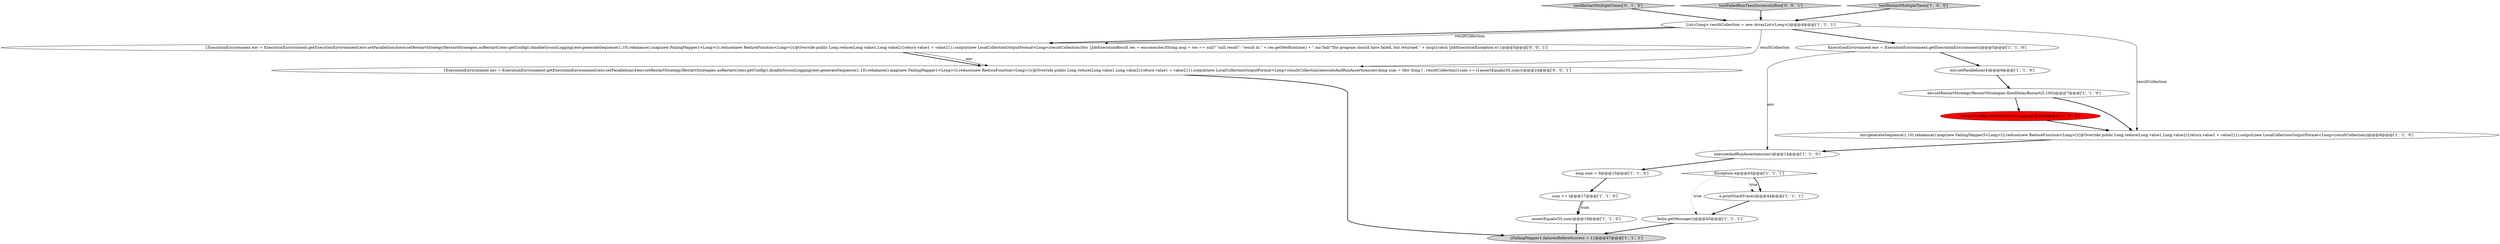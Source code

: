 digraph {
7 [style = filled, label = "env.setRestartStrategy(RestartStrategies.fixedDelayRestart(5,100))@@@7@@@['1', '1', '0']", fillcolor = white, shape = ellipse image = "AAA0AAABBB1BBB"];
15 [style = filled, label = "testRestartMultipleTimes['0', '1', '0']", fillcolor = lightgray, shape = diamond image = "AAA0AAABBB2BBB"];
16 [style = filled, label = "{ExecutionEnvironment env = ExecutionEnvironment.getExecutionEnvironment()env.setParallelism(4)env.setRestartStrategy(RestartStrategies.noRestart())env.getConfig().disableSysoutLogging()env.generateSequence(1,10).rebalance().map(new FailingMapper1<Long>()).reduce(new ReduceFunction<Long>(){@Override public Long reduce(Long value1,Long value2){return value1 + value2}}).output(new LocalCollectionOutputFormat<Long>(resultCollection))try {JobExecutionResult res = env.execute()String msg = res == null? \"null result\": \"result in \" + res.getNetRuntime() + \" ms\"fail(\"The program should have failed, but returned \" + msg)}catch (JobExecutionException e) }@@@5@@@['0', '0', '1']", fillcolor = white, shape = ellipse image = "AAA0AAABBB3BBB"];
18 [style = filled, label = "{ExecutionEnvironment env = ExecutionEnvironment.getExecutionEnvironment()env.setParallelism(4)env.setRestartStrategy(RestartStrategies.noRestart())env.getConfig().disableSysoutLogging()env.generateSequence(1,10).rebalance().map(new FailingMapper1<Long>()).reduce(new ReduceFunction<Long>(){@Override public Long reduce(Long value1,Long value2){return value1 + value2}}).output(new LocalCollectionOutputFormat<Long>(resultCollection))executeAndRunAssertions(env)long sum = 0for (long l : resultCollection){sum += l}assertEquals(55,sum)}@@@24@@@['0', '0', '1']", fillcolor = white, shape = ellipse image = "AAA0AAABBB3BBB"];
9 [style = filled, label = "ExecutionEnvironment env = ExecutionEnvironment.getExecutionEnvironment()@@@5@@@['1', '1', '0']", fillcolor = white, shape = ellipse image = "AAA0AAABBB1BBB"];
3 [style = filled, label = "env.getConfig().disableSysoutLogging()@@@8@@@['1', '0', '0']", fillcolor = red, shape = ellipse image = "AAA1AAABBB1BBB"];
0 [style = filled, label = "fail(e.getMessage())@@@45@@@['1', '1', '1']", fillcolor = white, shape = ellipse image = "AAA0AAABBB1BBB"];
6 [style = filled, label = "List<Long> resultCollection = new ArrayList<Long>()@@@4@@@['1', '1', '1']", fillcolor = white, shape = ellipse image = "AAA0AAABBB1BBB"];
1 [style = filled, label = "long sum = 0@@@15@@@['1', '1', '0']", fillcolor = white, shape = ellipse image = "AAA0AAABBB1BBB"];
8 [style = filled, label = "executeAndRunAssertions(env)@@@14@@@['1', '1', '0']", fillcolor = white, shape = ellipse image = "AAA0AAABBB1BBB"];
11 [style = filled, label = "e.printStackTrace()@@@44@@@['1', '1', '1']", fillcolor = white, shape = ellipse image = "AAA0AAABBB1BBB"];
4 [style = filled, label = "assertEquals(55,sum)@@@19@@@['1', '1', '0']", fillcolor = white, shape = ellipse image = "AAA0AAABBB1BBB"];
13 [style = filled, label = "{FailingMapper1.failuresBeforeSuccess = 1}@@@47@@@['1', '1', '1']", fillcolor = lightgray, shape = ellipse image = "AAA0AAABBB1BBB"];
10 [style = filled, label = "env.generateSequence(1,10).rebalance().map(new FailingMapper3<Long>()).reduce(new ReduceFunction<Long>(){@Override public Long reduce(Long value1,Long value2){return value1 + value2}}).output(new LocalCollectionOutputFormat<Long>(resultCollection))@@@8@@@['1', '1', '0']", fillcolor = white, shape = ellipse image = "AAA0AAABBB1BBB"];
17 [style = filled, label = "testFailedRunThenSuccessfulRun['0', '0', '1']", fillcolor = lightgray, shape = diamond image = "AAA0AAABBB3BBB"];
2 [style = filled, label = "testRestartMultipleTimes['1', '0', '0']", fillcolor = lightgray, shape = diamond image = "AAA0AAABBB1BBB"];
12 [style = filled, label = "sum += l@@@17@@@['1', '1', '0']", fillcolor = white, shape = ellipse image = "AAA0AAABBB1BBB"];
14 [style = filled, label = "Exception e@@@43@@@['1', '1', '1']", fillcolor = white, shape = diamond image = "AAA0AAABBB1BBB"];
5 [style = filled, label = "env.setParallelism(4)@@@6@@@['1', '1', '0']", fillcolor = white, shape = ellipse image = "AAA0AAABBB1BBB"];
16->18 [style = bold, label=""];
0->13 [style = bold, label=""];
6->10 [style = solid, label="resultCollection"];
17->6 [style = bold, label=""];
7->10 [style = bold, label=""];
14->0 [style = dotted, label="true"];
2->6 [style = bold, label=""];
4->13 [style = bold, label=""];
15->6 [style = bold, label=""];
7->3 [style = bold, label=""];
8->1 [style = bold, label=""];
3->10 [style = bold, label=""];
11->0 [style = bold, label=""];
10->8 [style = bold, label=""];
12->4 [style = bold, label=""];
6->16 [style = bold, label=""];
12->4 [style = solid, label="sum"];
18->13 [style = bold, label=""];
1->12 [style = bold, label=""];
9->5 [style = bold, label=""];
6->18 [style = solid, label="resultCollection"];
16->18 [style = solid, label="env"];
5->7 [style = bold, label=""];
14->11 [style = dotted, label="true"];
9->8 [style = solid, label="env"];
6->9 [style = bold, label=""];
14->11 [style = bold, label=""];
6->16 [style = solid, label="resultCollection"];
}
